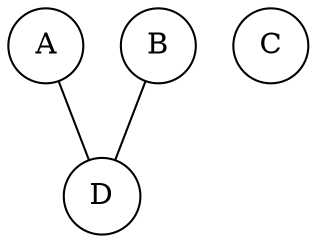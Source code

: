 Graph G008 {
  A [shape=circle];
  B [shape=circle];
  C [shape=circle];
  D [shape=circle];
  A -- D;
  B -- D;
}
